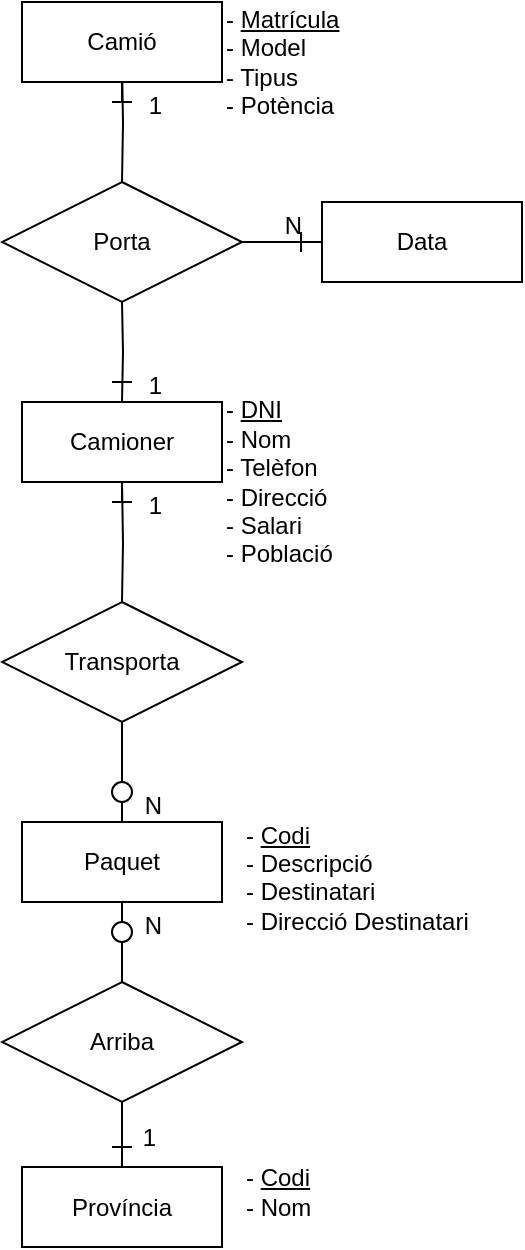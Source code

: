 <mxfile version="20.3.3" type="device"><diagram id="R2lEEEUBdFMjLlhIrx00" name="Page-1"><mxGraphModel dx="981" dy="517" grid="1" gridSize="10" guides="1" tooltips="1" connect="1" arrows="1" fold="1" page="1" pageScale="1" pageWidth="827" pageHeight="1169" math="0" shadow="0" extFonts="Permanent Marker^https://fonts.googleapis.com/css?family=Permanent+Marker"><root><mxCell id="0"/><mxCell id="1" parent="0"/><mxCell id="sILHwEDsClFxFthWUUQc-40" style="edgeStyle=orthogonalEdgeStyle;rounded=0;orthogonalLoop=1;jettySize=auto;html=1;entryX=0.5;entryY=0;entryDx=0;entryDy=0;strokeColor=default;endArrow=none;endFill=0;startArrow=none;" parent="1" target="sILHwEDsClFxFthWUUQc-15" edge="1"><mxGeometry relative="1" as="geometry"><mxPoint x="340" y="290" as="sourcePoint"/></mxGeometry></mxCell><mxCell id="sILHwEDsClFxFthWUUQc-2" value="Camioner" style="whiteSpace=wrap;html=1;align=center;" parent="1" vertex="1"><mxGeometry x="290" y="250" width="100" height="40" as="geometry"/></mxCell><mxCell id="sILHwEDsClFxFthWUUQc-38" style="edgeStyle=orthogonalEdgeStyle;rounded=0;orthogonalLoop=1;jettySize=auto;html=1;exitX=0.5;exitY=0;exitDx=0;exitDy=0;entryX=0.5;entryY=1;entryDx=0;entryDy=0;strokeColor=default;endArrow=none;endFill=0;startArrow=none;" parent="1" source="gKOXu_2T4Eqq3FiRfOxq-2" target="sILHwEDsClFxFthWUUQc-15" edge="1"><mxGeometry relative="1" as="geometry"/></mxCell><mxCell id="sILHwEDsClFxFthWUUQc-42" style="edgeStyle=orthogonalEdgeStyle;rounded=0;orthogonalLoop=1;jettySize=auto;html=1;exitX=0.5;exitY=1;exitDx=0;exitDy=0;entryX=0.5;entryY=0;entryDx=0;entryDy=0;strokeColor=default;endArrow=none;endFill=0;startArrow=none;" parent="1" source="50J7ROvSwpcsz0hMdc_j-6" target="sILHwEDsClFxFthWUUQc-16" edge="1"><mxGeometry relative="1" as="geometry"/></mxCell><mxCell id="sILHwEDsClFxFthWUUQc-13" value="Paquet" style="whiteSpace=wrap;html=1;align=center;" parent="1" vertex="1"><mxGeometry x="290" y="460" width="100" height="40" as="geometry"/></mxCell><mxCell id="sILHwEDsClFxFthWUUQc-43" style="edgeStyle=orthogonalEdgeStyle;rounded=0;orthogonalLoop=1;jettySize=auto;html=1;exitX=0.5;exitY=0;exitDx=0;exitDy=0;entryX=0.5;entryY=1;entryDx=0;entryDy=0;strokeColor=default;endArrow=none;endFill=0;startArrow=none;" parent="1" source="sILHwEDsClFxFthWUUQc-14" target="sILHwEDsClFxFthWUUQc-16" edge="1"><mxGeometry relative="1" as="geometry"><mxPoint x="340" y="617.5" as="sourcePoint"/></mxGeometry></mxCell><mxCell id="sILHwEDsClFxFthWUUQc-14" value="&lt;div&gt;Província&lt;/div&gt;" style="whiteSpace=wrap;html=1;align=center;" parent="1" vertex="1"><mxGeometry x="290" y="632.5" width="100" height="40" as="geometry"/></mxCell><mxCell id="sILHwEDsClFxFthWUUQc-15" value="Transporta" style="shape=rhombus;perimeter=rhombusPerimeter;whiteSpace=wrap;html=1;align=center;" parent="1" vertex="1"><mxGeometry x="280" y="350" width="120" height="60" as="geometry"/></mxCell><mxCell id="sILHwEDsClFxFthWUUQc-16" value="Arriba" style="shape=rhombus;perimeter=rhombusPerimeter;whiteSpace=wrap;html=1;align=center;" parent="1" vertex="1"><mxGeometry x="280" y="540" width="120" height="60" as="geometry"/></mxCell><mxCell id="sILHwEDsClFxFthWUUQc-34" value="" style="endArrow=none;html=1;rounded=0;strokeColor=default;" parent="1" edge="1"><mxGeometry width="50" height="50" relative="1" as="geometry"><mxPoint x="335" y="300" as="sourcePoint"/><mxPoint x="345" y="300" as="targetPoint"/></mxGeometry></mxCell><mxCell id="sILHwEDsClFxFthWUUQc-35" value="&lt;div&gt;- &lt;u&gt;DNI&lt;/u&gt;&lt;/div&gt;&lt;div&gt;- Nom&lt;u&gt;&lt;br&gt;&lt;/u&gt;&lt;/div&gt;&lt;div&gt;- Telèfon&lt;/div&gt;&lt;div&gt;- Direcció&lt;/div&gt;&lt;div&gt;- Salari&lt;br&gt;&lt;/div&gt;&lt;div&gt;- Població&lt;br&gt;&lt;/div&gt;" style="text;html=1;strokeColor=none;fillColor=none;align=left;verticalAlign=middle;whiteSpace=wrap;rounded=0;imageVerticalAlign=top;perimeter=none;" parent="1" vertex="1"><mxGeometry x="390" y="250" width="140" height="80" as="geometry"/></mxCell><mxCell id="sILHwEDsClFxFthWUUQc-39" value="N" style="resizable=0;html=1;align=right;verticalAlign=bottom;fillColor=none;" parent="1" connectable="0" vertex="1"><mxGeometry x="360" y="460.004" as="geometry"/></mxCell><mxCell id="sILHwEDsClFxFthWUUQc-41" value="1" style="resizable=0;html=1;align=right;verticalAlign=bottom;fillColor=none;" parent="1" connectable="0" vertex="1"><mxGeometry x="360" y="310.004" as="geometry"/></mxCell><mxCell id="sILHwEDsClFxFthWUUQc-44" value="&lt;div&gt;- &lt;u&gt;Codi&lt;/u&gt;&lt;/div&gt;&lt;div&gt;- Descripció&lt;u&gt;&lt;br&gt;&lt;/u&gt;&lt;/div&gt;&lt;div&gt;- Destinatari&lt;/div&gt;&lt;div&gt;- Direcció Destinatari&lt;br&gt;&lt;/div&gt;&lt;div&gt;&lt;br&gt;&lt;/div&gt;" style="text;html=1;strokeColor=none;fillColor=none;align=left;verticalAlign=middle;whiteSpace=wrap;rounded=0;imageVerticalAlign=top;perimeter=none;" parent="1" vertex="1"><mxGeometry x="400" y="460" width="140" height="70" as="geometry"/></mxCell><mxCell id="sILHwEDsClFxFthWUUQc-45" value="&lt;div&gt;- &lt;u&gt;Codi&lt;/u&gt;&lt;/div&gt;&lt;div&gt;- Nom&lt;/div&gt;" style="text;html=1;strokeColor=none;fillColor=none;align=left;verticalAlign=middle;whiteSpace=wrap;rounded=0;imageVerticalAlign=top;" parent="1" vertex="1"><mxGeometry x="400" y="630" width="100" height="30" as="geometry"/></mxCell><mxCell id="sILHwEDsClFxFthWUUQc-52" value="" style="edgeStyle=orthogonalEdgeStyle;rounded=0;orthogonalLoop=1;jettySize=auto;html=1;exitX=0.5;exitY=1;exitDx=0;exitDy=0;entryX=0.5;entryY=0;entryDx=0;entryDy=0;strokeColor=default;endArrow=none;endFill=0;" parent="1" source="sILHwEDsClFxFthWUUQc-2" edge="1"><mxGeometry relative="1" as="geometry"><mxPoint x="340" y="290" as="sourcePoint"/><mxPoint x="340" y="300" as="targetPoint"/></mxGeometry></mxCell><mxCell id="50J7ROvSwpcsz0hMdc_j-6" value="" style="ellipse;whiteSpace=wrap;html=1;aspect=fixed;fillColor=none;strokeColor=default;" parent="1" vertex="1"><mxGeometry x="335" y="510" width="10" height="10" as="geometry"/></mxCell><mxCell id="50J7ROvSwpcsz0hMdc_j-7" value="" style="edgeStyle=orthogonalEdgeStyle;rounded=0;orthogonalLoop=1;jettySize=auto;html=1;exitX=0.5;exitY=1;exitDx=0;exitDy=0;entryX=0.5;entryY=0;entryDx=0;entryDy=0;strokeColor=default;endArrow=none;endFill=0;" parent="1" source="sILHwEDsClFxFthWUUQc-13" target="50J7ROvSwpcsz0hMdc_j-6" edge="1"><mxGeometry relative="1" as="geometry"><mxPoint x="340" y="500" as="sourcePoint"/><mxPoint x="340" y="530" as="targetPoint"/></mxGeometry></mxCell><mxCell id="50J7ROvSwpcsz0hMdc_j-9" value="1" style="resizable=0;html=1;align=right;verticalAlign=bottom;fillColor=none;" parent="1" connectable="0" vertex="1"><mxGeometry x="350" y="622.504" as="geometry"><mxPoint x="7" y="4" as="offset"/></mxGeometry></mxCell><mxCell id="50J7ROvSwpcsz0hMdc_j-10" value="N" style="resizable=0;html=1;align=right;verticalAlign=bottom;fillColor=none;" parent="1" connectable="0" vertex="1"><mxGeometry x="360" y="520.004" as="geometry"/></mxCell><mxCell id="50J7ROvSwpcsz0hMdc_j-12" style="edgeStyle=orthogonalEdgeStyle;rounded=0;orthogonalLoop=1;jettySize=auto;html=1;entryX=0.5;entryY=0;entryDx=0;entryDy=0;strokeColor=default;endArrow=none;endFill=0;startArrow=none;" parent="1" target="50J7ROvSwpcsz0hMdc_j-15" edge="1"><mxGeometry relative="1" as="geometry"><mxPoint x="340" y="80" as="sourcePoint"/></mxGeometry></mxCell><mxCell id="50J7ROvSwpcsz0hMdc_j-13" value="Camió" style="whiteSpace=wrap;html=1;align=center;" parent="1" vertex="1"><mxGeometry x="290" y="50" width="100" height="40" as="geometry"/></mxCell><mxCell id="50J7ROvSwpcsz0hMdc_j-14" style="edgeStyle=orthogonalEdgeStyle;rounded=0;orthogonalLoop=1;jettySize=auto;html=1;exitX=0.5;exitY=0;exitDx=0;exitDy=0;entryX=0.5;entryY=1;entryDx=0;entryDy=0;strokeColor=default;endArrow=none;endFill=0;" parent="1" target="50J7ROvSwpcsz0hMdc_j-15" edge="1"><mxGeometry relative="1" as="geometry"><mxPoint x="340" y="250" as="sourcePoint"/></mxGeometry></mxCell><mxCell id="50J7ROvSwpcsz0hMdc_j-23" style="edgeStyle=orthogonalEdgeStyle;rounded=0;orthogonalLoop=1;jettySize=auto;html=1;exitX=1;exitY=0.5;exitDx=0;exitDy=0;entryX=0;entryY=0.5;entryDx=0;entryDy=0;endArrow=none;endFill=0;" parent="1" source="50J7ROvSwpcsz0hMdc_j-15" target="50J7ROvSwpcsz0hMdc_j-22" edge="1"><mxGeometry relative="1" as="geometry"/></mxCell><mxCell id="50J7ROvSwpcsz0hMdc_j-15" value="Porta" style="shape=rhombus;perimeter=rhombusPerimeter;whiteSpace=wrap;html=1;align=center;" parent="1" vertex="1"><mxGeometry x="280" y="140" width="120" height="60" as="geometry"/></mxCell><mxCell id="50J7ROvSwpcsz0hMdc_j-16" value="" style="endArrow=none;html=1;rounded=0;strokeColor=default;" parent="1" edge="1"><mxGeometry width="50" height="50" relative="1" as="geometry"><mxPoint x="345" y="240" as="sourcePoint"/><mxPoint x="335" y="240" as="targetPoint"/></mxGeometry></mxCell><mxCell id="50J7ROvSwpcsz0hMdc_j-17" value="" style="endArrow=none;html=1;rounded=0;strokeColor=default;" parent="1" edge="1"><mxGeometry width="50" height="50" relative="1" as="geometry"><mxPoint x="335" y="100" as="sourcePoint"/><mxPoint x="345" y="100" as="targetPoint"/></mxGeometry></mxCell><mxCell id="50J7ROvSwpcsz0hMdc_j-18" value="&lt;div&gt;- &lt;u&gt;Matrícula&lt;/u&gt;&lt;/div&gt;&lt;div&gt;- Model&lt;u&gt;&lt;br&gt;&lt;/u&gt;&lt;/div&gt;&lt;div&gt;- Tipus&lt;/div&gt;&lt;div&gt;- Potència&lt;/div&gt;" style="text;html=1;strokeColor=none;fillColor=none;align=left;verticalAlign=middle;whiteSpace=wrap;rounded=0;imageVerticalAlign=top;perimeter=none;" parent="1" vertex="1"><mxGeometry x="390" y="50" width="140" height="60" as="geometry"/></mxCell><mxCell id="50J7ROvSwpcsz0hMdc_j-19" value="N" style="resizable=0;html=1;align=right;verticalAlign=bottom;fillColor=none;" parent="1" connectable="0" vertex="1"><mxGeometry x="430" y="170.004" as="geometry"/></mxCell><mxCell id="50J7ROvSwpcsz0hMdc_j-20" value="1" style="resizable=0;html=1;align=right;verticalAlign=bottom;fillColor=none;" parent="1" connectable="0" vertex="1"><mxGeometry x="360" y="110.004" as="geometry"/></mxCell><mxCell id="50J7ROvSwpcsz0hMdc_j-21" value="" style="edgeStyle=orthogonalEdgeStyle;rounded=0;orthogonalLoop=1;jettySize=auto;html=1;exitX=0.5;exitY=1;exitDx=0;exitDy=0;entryX=0.5;entryY=0;entryDx=0;entryDy=0;strokeColor=default;endArrow=none;endFill=0;" parent="1" source="50J7ROvSwpcsz0hMdc_j-13" edge="1"><mxGeometry relative="1" as="geometry"><mxPoint x="340" y="90" as="sourcePoint"/><mxPoint x="340" y="100" as="targetPoint"/></mxGeometry></mxCell><mxCell id="50J7ROvSwpcsz0hMdc_j-22" value="Data" style="whiteSpace=wrap;html=1;align=center;" parent="1" vertex="1"><mxGeometry x="440" y="150" width="100" height="40" as="geometry"/></mxCell><mxCell id="50J7ROvSwpcsz0hMdc_j-24" value="1" style="resizable=0;html=1;align=right;verticalAlign=bottom;fillColor=none;" parent="1" connectable="0" vertex="1"><mxGeometry x="360" y="250.004" as="geometry"/></mxCell><mxCell id="50J7ROvSwpcsz0hMdc_j-26" value="" style="endArrow=none;html=1;rounded=0;strokeColor=default;" parent="1" edge="1"><mxGeometry width="50" height="50" relative="1" as="geometry"><mxPoint x="429.52" y="165" as="sourcePoint"/><mxPoint x="429.52" y="175" as="targetPoint"/></mxGeometry></mxCell><mxCell id="gKOXu_2T4Eqq3FiRfOxq-1" value="" style="endArrow=none;html=1;rounded=0;strokeColor=default;" edge="1" parent="1"><mxGeometry width="50" height="50" relative="1" as="geometry"><mxPoint x="335.0" y="622.5" as="sourcePoint"/><mxPoint x="345.0" y="622.5" as="targetPoint"/></mxGeometry></mxCell><mxCell id="gKOXu_2T4Eqq3FiRfOxq-2" value="" style="ellipse;whiteSpace=wrap;html=1;aspect=fixed;fillColor=none;strokeColor=default;" vertex="1" parent="1"><mxGeometry x="335" y="440" width="10" height="10" as="geometry"/></mxCell><mxCell id="gKOXu_2T4Eqq3FiRfOxq-4" value="" style="edgeStyle=orthogonalEdgeStyle;rounded=0;orthogonalLoop=1;jettySize=auto;html=1;exitX=0.5;exitY=0;exitDx=0;exitDy=0;entryX=0.5;entryY=1;entryDx=0;entryDy=0;strokeColor=default;endArrow=none;endFill=0;" edge="1" parent="1" source="sILHwEDsClFxFthWUUQc-13" target="gKOXu_2T4Eqq3FiRfOxq-2"><mxGeometry relative="1" as="geometry"><mxPoint x="340.0" y="460" as="sourcePoint"/><mxPoint x="340.0" y="410" as="targetPoint"/></mxGeometry></mxCell></root></mxGraphModel></diagram></mxfile>